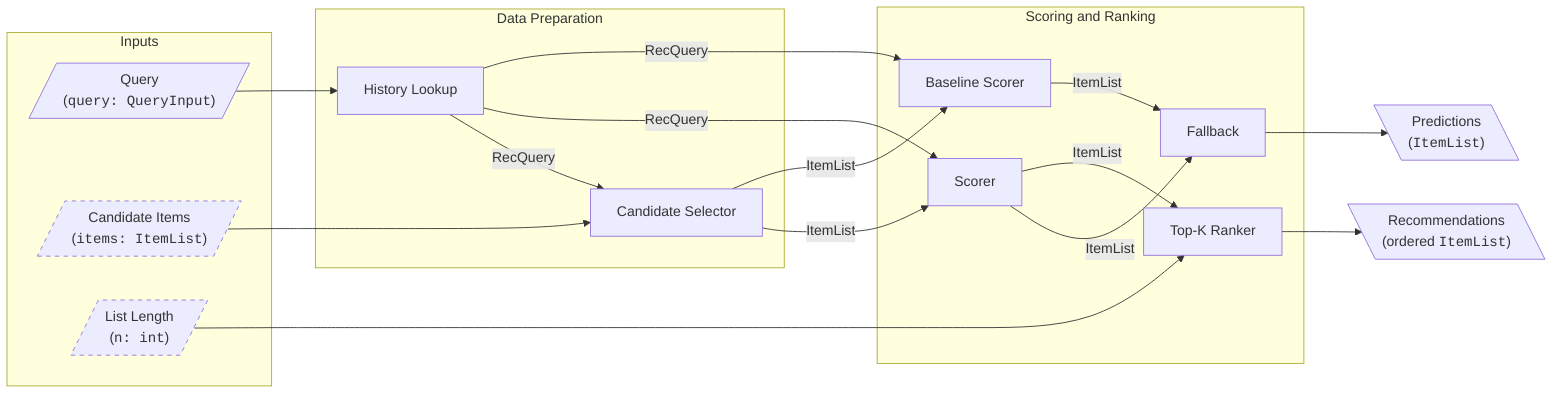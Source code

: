 flowchart LR
    subgraph input["Inputs"]
    QUERY[/"Query<br>(<tt>query: QueryInput</tt>)"/]
    ITEMS[/"Candidate Items<br>(<tt>items: ItemList</tt>)"/]
    N[/"List Length<br>(<tt>n: int</tt>)"/]
    class ITEMS optional;
    class N optional;
    end

    subgraph prep["Data Preparation"]
    HLOOK["History Lookup"]
    CSEL["Candidate Selector"]
    end

    subgraph rank["Scoring and Ranking"]
    SCORE["Scorer"]
    FALLBACK["Baseline Scorer"]
    FILL["Fallback"]
    RANK["Top-K Ranker"]
    end

    RESULT[\"Recommendations<br>(ordered <tt>ItemList</tt>)"\]
    PREDS[\"Predictions<br>(<tt>ItemList</tt>)"\]

    QUERY --> HLOOK
    HLOOK -- RecQuery --> CSEL
    ITEMS --> CSEL

    HLOOK -- RecQuery --> SCORE
    CSEL -- ItemList --> SCORE
    HLOOK -- RecQuery --> FALLBACK
    CSEL -- ItemList --> FALLBACK
    SCORE -- ItemList --> FILL
    FALLBACK -- ItemList --> FILL
    SCORE -- ItemList --> RANK
    N --> RANK

    RANK --> RESULT
    FILL --> PREDS

    classDef optional stroke-dasharray: 5 5;